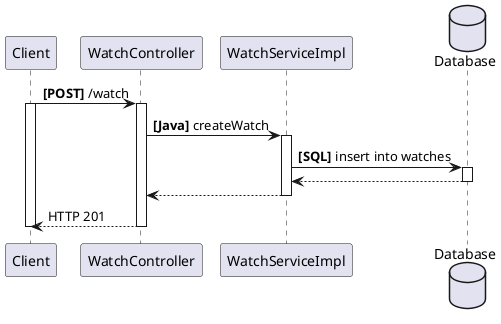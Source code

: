 @startuml

participant client as "Client"
participant controller as "WatchController"
participant service as "WatchServiceImpl"
database database as "Database"

client -> controller: **[POST]** /watch
activate client
activate controller
controller -> service: **[Java]** createWatch
activate service
service -> database: **[SQL]** insert into watches
activate database
database --> service
deactivate database
service --> controller
deactivate service
controller --> client: HTTP 201
deactivate controller
deactivate client

@enduml